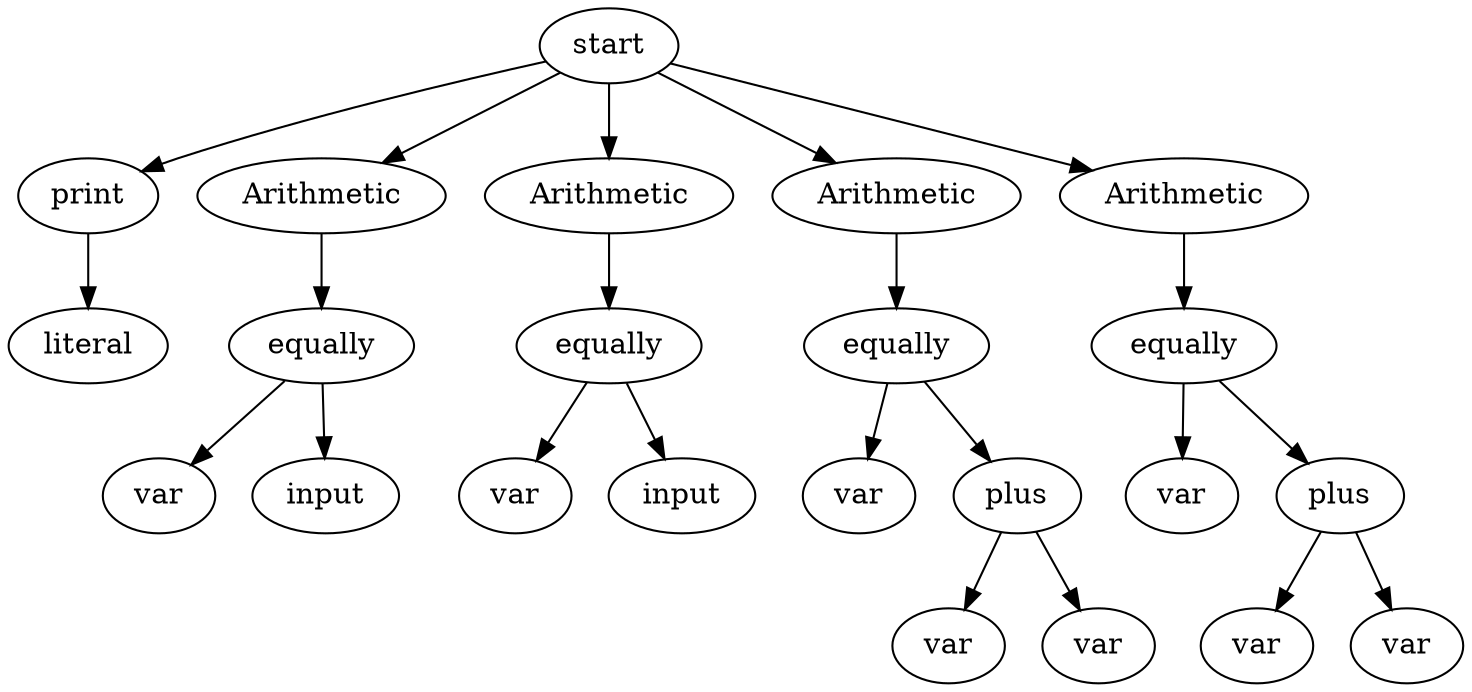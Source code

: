 digraph {
	"node1"[label=start]
	"node1" -> "node2"
	"node2"[label=print]
	"node2" -> "node3"
	"node3"[label=literal]
	"node1" -> "node5"
	"node5"[label=Arithmetic]
	"node5" -> "node6"
	"node6"[label=equally]
	"node6" -> "node4"
	"node4"[label=var]
	"node6" -> "node7"
	"node7"[label=input]
	"node1" -> "node9"
	"node9"[label=Arithmetic]
	"node9" -> "node10"
	"node10"[label=equally]
	"node10" -> "node8"
	"node8"[label=var]
	"node10" -> "node11"
	"node11"[label=input]
	"node1" -> "node13"
	"node13"[label=Arithmetic]
	"node13" -> "node14"
	"node14"[label=equally]
	"node14" -> "node12"
	"node12"[label=var]
	"node14" -> "node16"
	"node16"[label=plus]
	"node16" -> "node15"
	"node15"[label=var]
	"node16" -> "node17"
	"node17"[label=var]
	"node1" -> "node19"
	"node19"[label=Arithmetic]
	"node19" -> "node20"
	"node20"[label=equally]
	"node20" -> "node18"
	"node18"[label=var]
	"node20" -> "node22"
	"node22"[label=plus]
	"node22" -> "node21"
	"node21"[label=var]
	"node22" -> "node23"
	"node23"[label=var]
}
